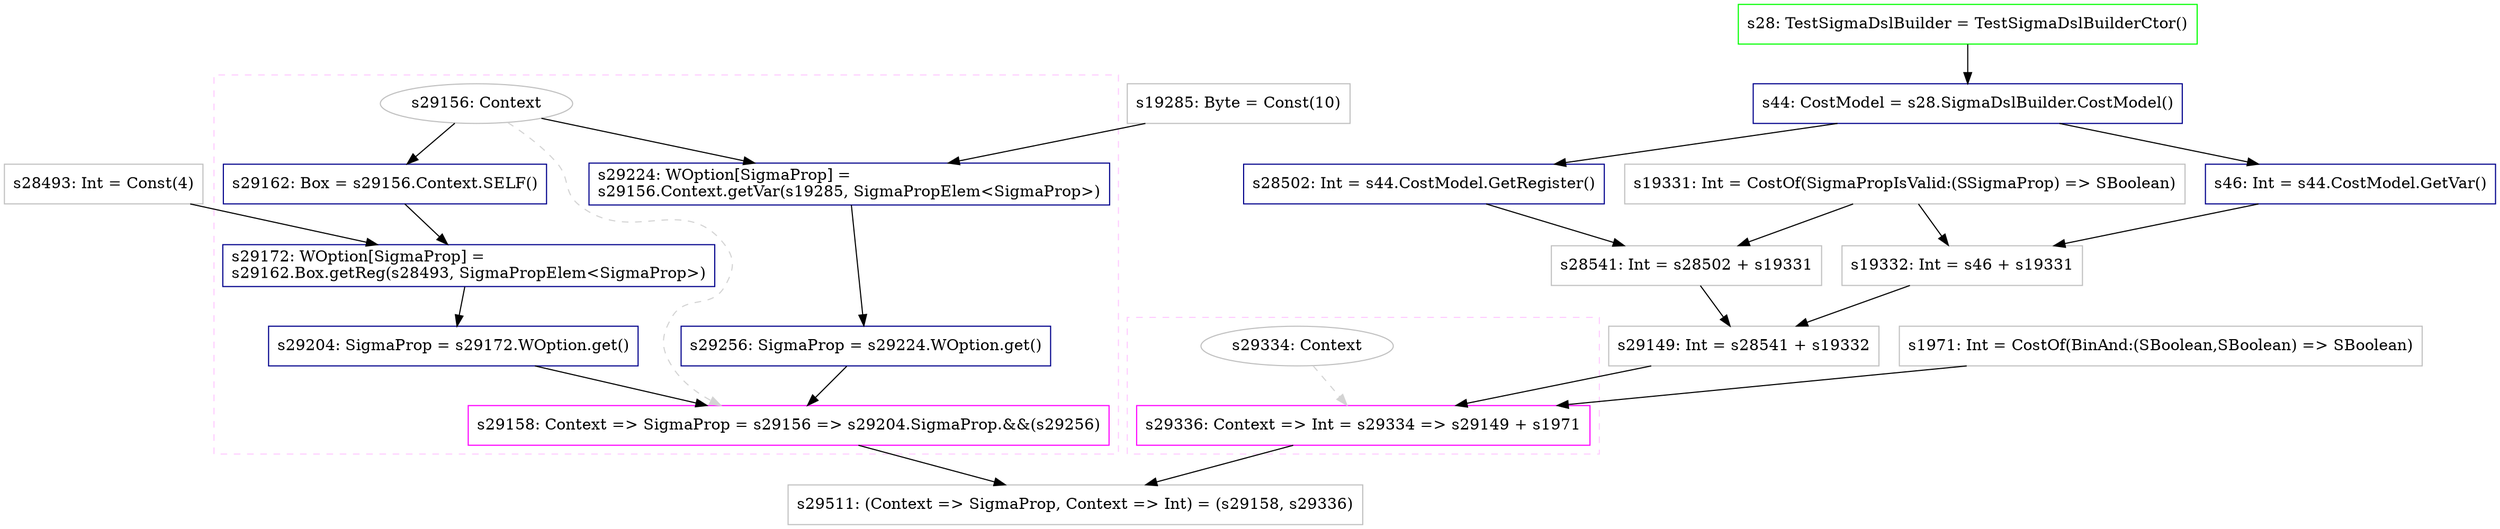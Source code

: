 digraph "Prop8" {
concentrate=true
node [style=filled, fillcolor=orangered]

"s28493" [
label="s28493: Int = Const(4)"
shape=box, color=gray, tooltip="s28493:Int", style=filled, fillcolor=white
]
"s19285" [
label="s19285: Byte = Const(10)"
shape=box, color=gray, tooltip="s19285:Byte", style=filled, fillcolor=white
]
subgraph cluster_s29158 {
style=dashed; color="#FFCCFF"
"s29156" [
label="s29156: Context"
shape=oval, color=gray, tooltip="s29156:Context", style=filled, fillcolor=white
]
"s29158" [
label="s29158: Context => SigmaProp = s29156 => s29204.SigmaProp.&&(s29256)"
shape=box, color=magenta, tooltip="s29158:Context => SigmaProp", style=filled, fillcolor=white
]
{rank=source; s29156}
"s29162" [
label="s29162: Box = s29156.Context.SELF()"
shape=box, color=darkblue, tooltip="s29162:Box", style=filled, fillcolor=white
]
"s29172" [
label="s29172: WOption[SigmaProp] =\ls29162.Box.getReg(s28493, SigmaPropElem<SigmaProp>)\l"
shape=box, color=darkblue, tooltip="s29172:WOption[SigmaProp]", style=filled, fillcolor=white
]
"s29204" [
label="s29204: SigmaProp = s29172.WOption.get()"
shape=box, color=darkblue, tooltip="s29204:SigmaProp", style=filled, fillcolor=white
]
"s29224" [
label="s29224: WOption[SigmaProp] =\ls29156.Context.getVar(s19285, SigmaPropElem<SigmaProp>)\l"
shape=box, color=darkblue, tooltip="s29224:WOption[SigmaProp]", style=filled, fillcolor=white
]
"s29256" [
label="s29256: SigmaProp = s29224.WOption.get()"
shape=box, color=darkblue, tooltip="s29256:SigmaProp", style=filled, fillcolor=white
]
{rank=sink; s29158}
}
"s28" [
label="s28: TestSigmaDslBuilder = TestSigmaDslBuilderCtor()"
shape=box, color=green, tooltip="s28:TestSigmaDslBuilder", style=filled, fillcolor=white
]
"s44" [
label="s44: CostModel = s28.SigmaDslBuilder.CostModel()"
shape=box, color=darkblue, tooltip="s44:CostModel", style=filled, fillcolor=white
]
"s28502" [
label="s28502: Int = s44.CostModel.GetRegister()"
shape=box, color=darkblue, tooltip="s28502:Int", style=filled, fillcolor=white
]
"s19331" [
label="s19331: Int = CostOf(SigmaPropIsValid:(SSigmaProp) => SBoolean)"
shape=box, color=gray, tooltip="s19331:Int", style=filled, fillcolor=white
]
"s28541" [
label="s28541: Int = s28502 + s19331"
shape=box, color=gray, tooltip="s28541:Int", style=filled, fillcolor=white
]
"s46" [
label="s46: Int = s44.CostModel.GetVar()"
shape=box, color=darkblue, tooltip="s46:Int", style=filled, fillcolor=white
]
"s19332" [
label="s19332: Int = s46 + s19331"
shape=box, color=gray, tooltip="s19332:Int", style=filled, fillcolor=white
]
"s29149" [
label="s29149: Int = s28541 + s19332"
shape=box, color=gray, tooltip="s29149:Int", style=filled, fillcolor=white
]
"s1971" [
label="s1971: Int = CostOf(BinAnd:(SBoolean,SBoolean) => SBoolean)"
shape=box, color=gray, tooltip="s1971:Int", style=filled, fillcolor=white
]
subgraph cluster_s29336 {
style=dashed; color="#FFCCFF"
"s29334" [
label="s29334: Context"
shape=oval, color=gray, tooltip="s29334:Context", style=filled, fillcolor=white
]
"s29336" [
label="s29336: Context => Int = s29334 => s29149 + s1971"
shape=box, color=magenta, tooltip="s29336:Context => Int", style=filled, fillcolor=white
]
{rank=source; s29334}
{rank=sink; s29336}
}
"s29511" [
label="s29511: (Context => SigmaProp, Context => Int) = (s29158, s29336)"
shape=box, color=gray, tooltip="s29511:(Context => SigmaProp, Context => Int)", style=filled, fillcolor=white
]
"s29162" -> "s29172" [style=solid]
"s28493" -> "s29172" [style=solid]
"s28502" -> "s28541" [style=solid]
"s19331" -> "s28541" [style=solid]
"s44" -> "s46" [style=solid]
"s29172" -> "s29204" [style=solid]
"s29224" -> "s29256" [style=solid]
"s46" -> "s19332" [style=solid]
"s19331" -> "s19332" [style=solid]
"s28541" -> "s29149" [style=solid]
"s19332" -> "s29149" [style=solid]
"s28" -> "s44" [style=solid]
"s29334" -> "s29336" [style=dashed, color=lightgray, weight=0]
"s29149" -> "s29336" [style=solid]
"s1971" -> "s29336" [style=solid]
"s29156" -> "s29162" [style=solid]
"s29156" -> "s29224" [style=solid]
"s19285" -> "s29224" [style=solid]
"s29158" -> "s29511" [style=solid]
"s29336" -> "s29511" [style=solid]
"s29156" -> "s29158" [style=dashed, color=lightgray, weight=0]
"s29204" -> "s29158" [style=solid]
"s29256" -> "s29158" [style=solid]
"s44" -> "s28502" [style=solid]
}
